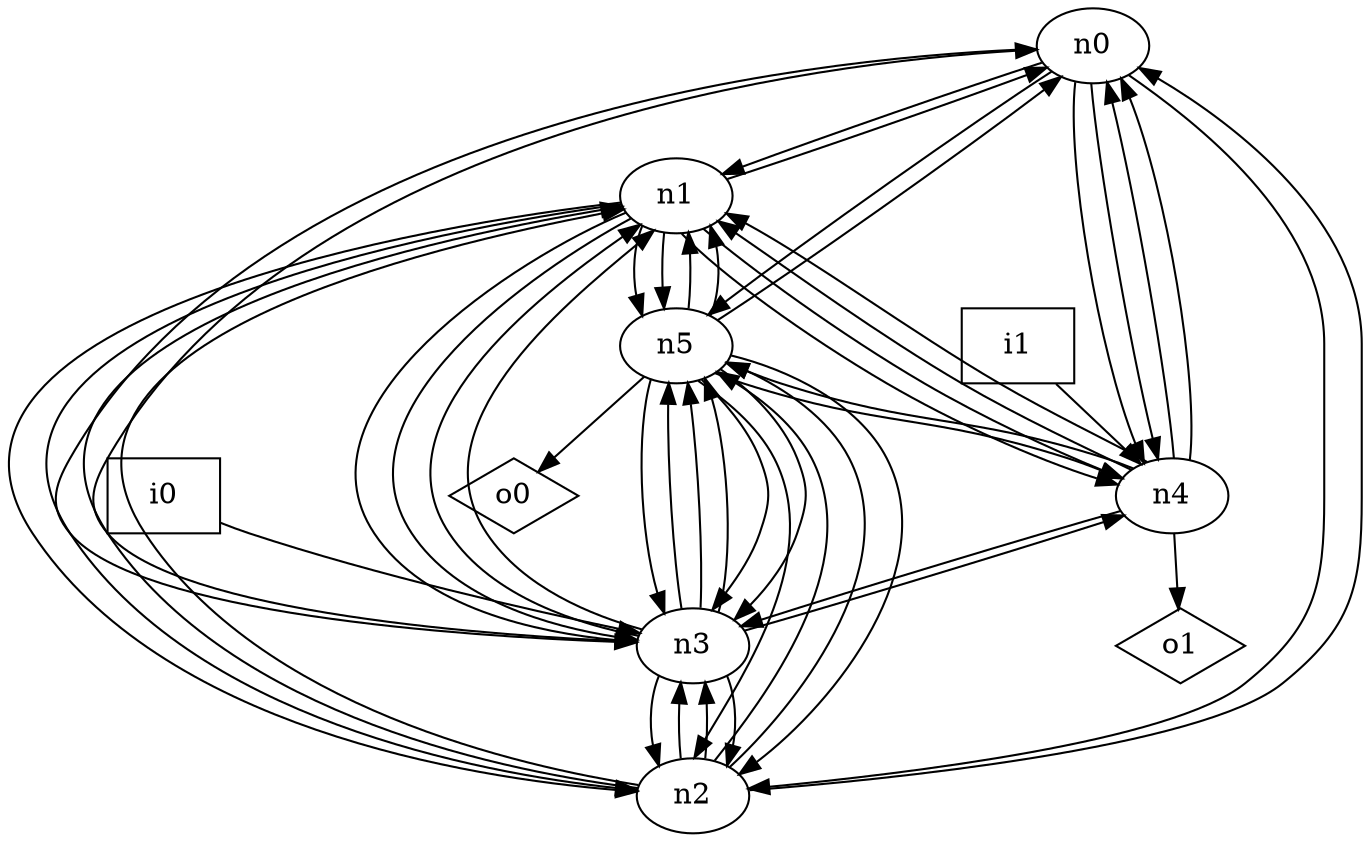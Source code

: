 digraph G {
n0 [label="n0"];
n1 [label="n1"];
n2 [label="n2"];
n3 [label="n3"];
n4 [label="n4"];
n5 [label="n5"];
n6 [label="i0",shape="box"];
n7 [label="i1",shape="box"];
n8 [label="o0",shape="diamond"];
n9 [label="o1",shape="diamond"];
n0 -> n1
n0 -> n2
n0 -> n3
n0 -> n4
n0 -> n4
n0 -> n5
n1 -> n0
n1 -> n2
n1 -> n2
n1 -> n3
n1 -> n3
n1 -> n4
n1 -> n4
n1 -> n5
n1 -> n5
n2 -> n0
n2 -> n1
n2 -> n1
n2 -> n3
n2 -> n3
n2 -> n5
n2 -> n5
n3 -> n0
n3 -> n1
n3 -> n1
n3 -> n2
n3 -> n2
n3 -> n4
n3 -> n5
n3 -> n5
n3 -> n5
n4 -> n0
n4 -> n0
n4 -> n1
n4 -> n1
n4 -> n3
n4 -> n5
n4 -> n9
n5 -> n0
n5 -> n1
n5 -> n1
n5 -> n2
n5 -> n2
n5 -> n3
n5 -> n3
n5 -> n3
n5 -> n4
n5 -> n8
n6 -> n3
n7 -> n4
}